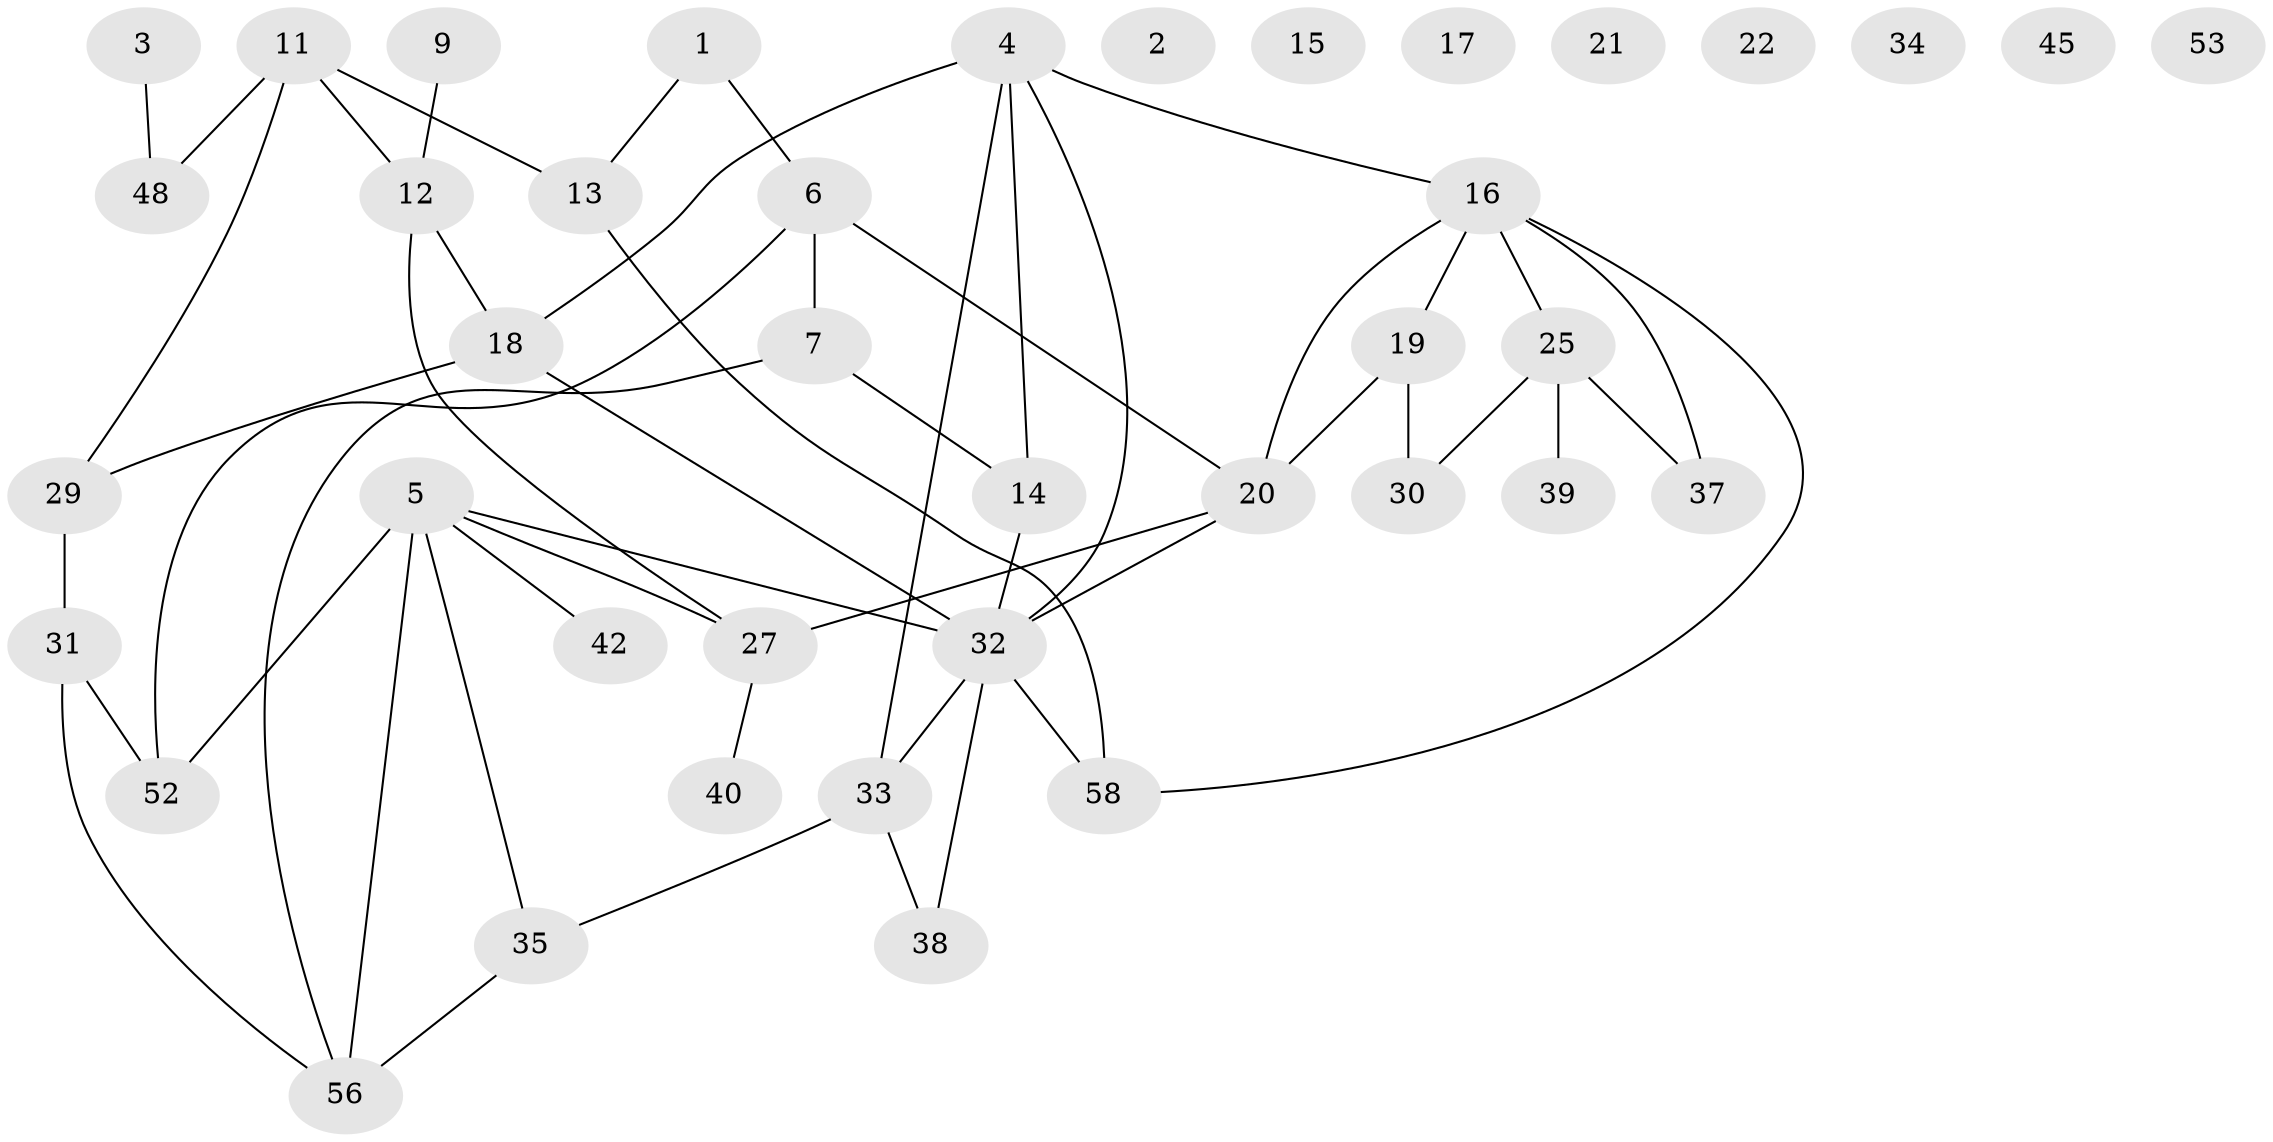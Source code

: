 // Generated by graph-tools (version 1.1) at 2025/23/03/03/25 07:23:27]
// undirected, 40 vertices, 52 edges
graph export_dot {
graph [start="1"]
  node [color=gray90,style=filled];
  1;
  2;
  3;
  4;
  5 [super="+8"];
  6 [super="+10"];
  7 [super="+36"];
  9 [super="+23"];
  11 [super="+47"];
  12 [super="+41"];
  13 [super="+55"];
  14 [super="+43"];
  15;
  16;
  17;
  18 [super="+28"];
  19 [super="+24"];
  20 [super="+51"];
  21 [super="+26"];
  22;
  25 [super="+50"];
  27 [super="+49"];
  29;
  30;
  31 [super="+57"];
  32 [super="+46"];
  33 [super="+54"];
  34;
  35;
  37;
  38 [super="+44"];
  39;
  40;
  42;
  45;
  48;
  52;
  53;
  56;
  58;
  1 -- 6;
  1 -- 13;
  3 -- 48;
  4 -- 14;
  4 -- 16;
  4 -- 32;
  4 -- 33;
  4 -- 18;
  5 -- 27;
  5 -- 52;
  5 -- 56;
  5 -- 42;
  5 -- 35;
  5 -- 32;
  6 -- 7;
  6 -- 52;
  6 -- 20 [weight=2];
  7 -- 14 [weight=2];
  7 -- 56;
  9 -- 12;
  11 -- 12;
  11 -- 29;
  11 -- 48;
  11 -- 13;
  12 -- 18;
  12 -- 27;
  13 -- 58;
  14 -- 32 [weight=2];
  16 -- 19;
  16 -- 20;
  16 -- 25;
  16 -- 37;
  16 -- 58;
  18 -- 32;
  18 -- 29;
  19 -- 30;
  19 -- 20;
  20 -- 32;
  20 -- 27;
  25 -- 30;
  25 -- 37;
  25 -- 39;
  27 -- 40;
  29 -- 31;
  31 -- 52;
  31 -- 56;
  32 -- 58;
  32 -- 33;
  32 -- 38;
  33 -- 35;
  33 -- 38;
  35 -- 56;
}
